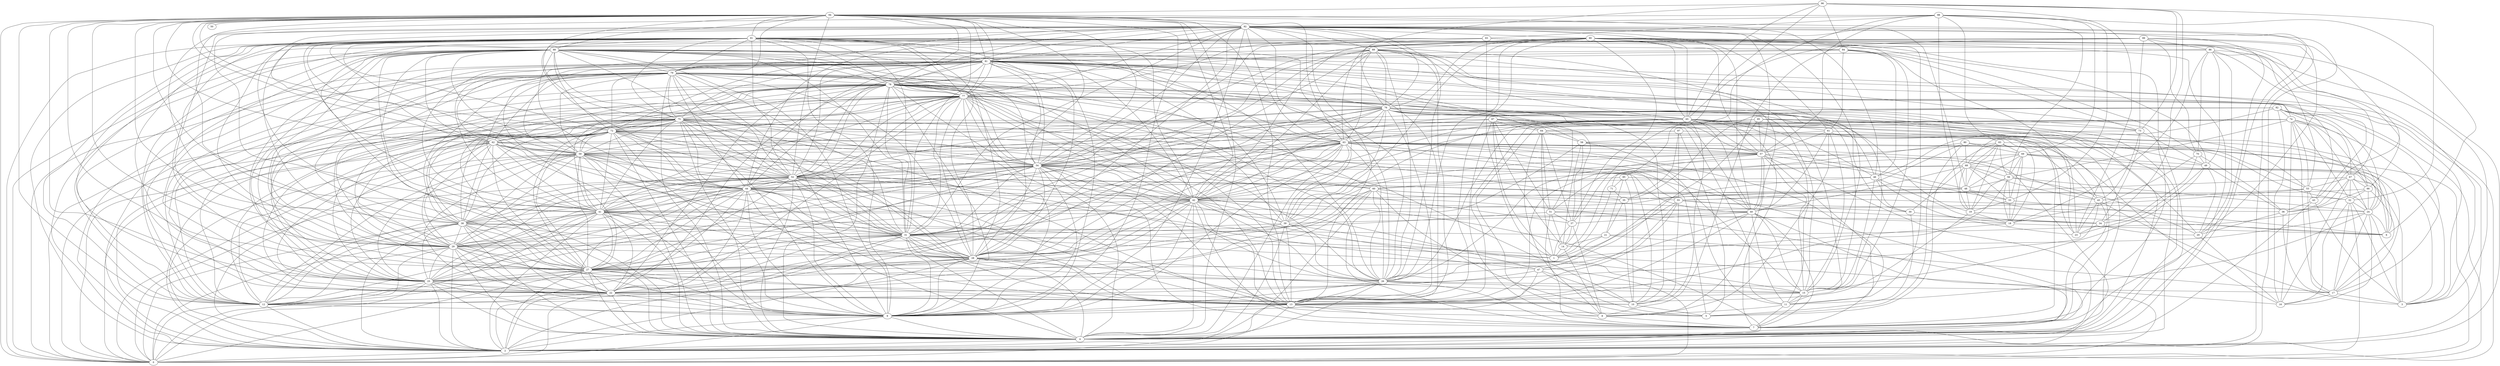 digraph "sensornet-topology" {
label = "";
rankdir="BT";"0"->"2" [arrowhead = "both"] 
"0"->"9" [arrowhead = "both"] 
"0"->"12" [arrowhead = "both"] 
"0"->"22" [arrowhead = "both"] 
"0"->"25" [arrowhead = "both"] 
"0"->"27" [arrowhead = "both"] 
"0"->"29" [arrowhead = "both"] 
"0"->"31" [arrowhead = "both"] 
"0"->"38" [arrowhead = "both"] 
"0"->"41" [arrowhead = "both"] 
"0"->"44" [arrowhead = "both"] 
"0"->"52" [arrowhead = "both"] 
"0"->"59" [arrowhead = "both"] 
"0"->"60" [arrowhead = "both"] 
"0"->"62" [arrowhead = "both"] 
"0"->"72" [arrowhead = "both"] 
"0"->"75" [arrowhead = "both"] 
"0"->"77" [arrowhead = "both"] 
"0"->"79" [arrowhead = "both"] 
"0"->"80" [arrowhead = "both"] 
"0"->"81" [arrowhead = "both"] 
"0"->"87" [arrowhead = "both"] 
"0"->"88" [arrowhead = "both"] 
"0"->"91" [arrowhead = "both"] 
"0"->"94" [arrowhead = "both"] 
"1"->"14" [arrowhead = "both"] 
"1"->"18" [arrowhead = "both"] 
"1"->"21" [arrowhead = "both"] 
"1"->"31" [arrowhead = "both"] 
"1"->"37" [arrowhead = "both"] 
"1"->"52" [arrowhead = "both"] 
"1"->"64" [arrowhead = "both"] 
"1"->"68" [arrowhead = "both"] 
"1"->"71" [arrowhead = "both"] 
"1"->"87" [arrowhead = "both"] 
"1"->"93" [arrowhead = "both"] 
"2"->"4" [arrowhead = "both"] 
"2"->"9" [arrowhead = "both"] 
"2"->"12" [arrowhead = "both"] 
"2"->"13" [arrowhead = "both"] 
"2"->"22" [arrowhead = "both"] 
"2"->"25" [arrowhead = "both"] 
"2"->"27" [arrowhead = "both"] 
"2"->"28" [arrowhead = "both"] 
"2"->"29" [arrowhead = "both"] 
"2"->"31" [arrowhead = "both"] 
"2"->"32" [arrowhead = "both"] 
"2"->"38" [arrowhead = "both"] 
"2"->"41" [arrowhead = "both"] 
"2"->"42" [arrowhead = "both"] 
"2"->"44" [arrowhead = "both"] 
"2"->"54" [arrowhead = "both"] 
"2"->"59" [arrowhead = "both"] 
"2"->"62" [arrowhead = "both"] 
"2"->"63" [arrowhead = "both"] 
"2"->"72" [arrowhead = "both"] 
"2"->"75" [arrowhead = "both"] 
"2"->"77" [arrowhead = "both"] 
"2"->"78" [arrowhead = "both"] 
"2"->"79" [arrowhead = "both"] 
"2"->"81" [arrowhead = "both"] 
"2"->"88" [arrowhead = "both"] 
"2"->"90" [arrowhead = "both"] 
"2"->"91" [arrowhead = "both"] 
"2"->"92" [arrowhead = "both"] 
"2"->"94" [arrowhead = "both"] 
"3"->"17" [arrowhead = "both"] 
"3"->"24" [arrowhead = "both"] 
"3"->"32" [arrowhead = "both"] 
"3"->"43" [arrowhead = "both"] 
"3"->"45" [arrowhead = "both"] 
"3"->"58" [arrowhead = "both"] 
"3"->"67" [arrowhead = "both"] 
"3"->"74" [arrowhead = "both"] 
"3"->"78" [arrowhead = "both"] 
"3"->"86" [arrowhead = "both"] 
"3"->"93" [arrowhead = "both"] 
"4"->"7" [arrowhead = "both"] 
"4"->"9" [arrowhead = "both"] 
"4"->"13" [arrowhead = "both"] 
"4"->"22" [arrowhead = "both"] 
"4"->"25" [arrowhead = "both"] 
"4"->"26" [arrowhead = "both"] 
"4"->"27" [arrowhead = "both"] 
"4"->"28" [arrowhead = "both"] 
"4"->"29" [arrowhead = "both"] 
"4"->"31" [arrowhead = "both"] 
"4"->"38" [arrowhead = "both"] 
"4"->"39" [arrowhead = "both"] 
"4"->"40" [arrowhead = "both"] 
"4"->"41" [arrowhead = "both"] 
"4"->"42" [arrowhead = "both"] 
"4"->"43" [arrowhead = "both"] 
"4"->"44" [arrowhead = "both"] 
"4"->"52" [arrowhead = "both"] 
"4"->"57" [arrowhead = "both"] 
"4"->"59" [arrowhead = "both"] 
"4"->"61" [arrowhead = "both"] 
"4"->"63" [arrowhead = "both"] 
"4"->"72" [arrowhead = "both"] 
"4"->"75" [arrowhead = "both"] 
"4"->"76" [arrowhead = "both"] 
"4"->"77" [arrowhead = "both"] 
"4"->"78" [arrowhead = "both"] 
"4"->"79" [arrowhead = "both"] 
"4"->"81" [arrowhead = "both"] 
"4"->"88" [arrowhead = "both"] 
"4"->"89" [arrowhead = "both"] 
"4"->"90" [arrowhead = "both"] 
"4"->"91" [arrowhead = "both"] 
"4"->"92" [arrowhead = "both"] 
"4"->"94" [arrowhead = "both"] 
"5"->"10" [arrowhead = "both"] 
"5"->"13" [arrowhead = "both"] 
"5"->"30" [arrowhead = "both"] 
"5"->"47" [arrowhead = "both"] 
"5"->"60" [arrowhead = "both"] 
"5"->"63" [arrowhead = "both"] 
"5"->"80" [arrowhead = "both"] 
"5"->"83" [arrowhead = "both"] 
"5"->"97" [arrowhead = "both"] 
"6"->"18" [arrowhead = "both"] 
"6"->"19" [arrowhead = "both"] 
"6"->"24" [arrowhead = "both"] 
"6"->"33" [arrowhead = "both"] 
"6"->"48" [arrowhead = "both"] 
"6"->"68" [arrowhead = "both"] 
"6"->"69" [arrowhead = "both"] 
"6"->"83" [arrowhead = "both"] 
"6"->"98" [arrowhead = "both"] 
"7"->"8" [arrowhead = "both"] 
"7"->"11" [arrowhead = "both"] 
"7"->"13" [arrowhead = "both"] 
"7"->"15" [arrowhead = "both"] 
"7"->"26" [arrowhead = "both"] 
"7"->"40" [arrowhead = "both"] 
"7"->"42" [arrowhead = "both"] 
"7"->"45" [arrowhead = "both"] 
"7"->"51" [arrowhead = "both"] 
"7"->"54" [arrowhead = "both"] 
"7"->"58" [arrowhead = "both"] 
"7"->"61" [arrowhead = "both"] 
"7"->"63" [arrowhead = "both"] 
"7"->"65" [arrowhead = "both"] 
"7"->"76" [arrowhead = "both"] 
"7"->"90" [arrowhead = "both"] 
"7"->"92" [arrowhead = "both"] 
"8"->"11" [arrowhead = "both"] 
"8"->"14" [arrowhead = "both"] 
"8"->"37" [arrowhead = "both"] 
"8"->"44" [arrowhead = "both"] 
"8"->"57" [arrowhead = "both"] 
"8"->"61" [arrowhead = "both"] 
"8"->"64" [arrowhead = "both"] 
"8"->"74" [arrowhead = "both"] 
"8"->"87" [arrowhead = "both"] 
"8"->"99" [arrowhead = "both"] 
"9"->"12" [arrowhead = "both"] 
"9"->"13" [arrowhead = "both"] 
"9"->"22" [arrowhead = "both"] 
"9"->"25" [arrowhead = "both"] 
"9"->"26" [arrowhead = "both"] 
"9"->"27" [arrowhead = "both"] 
"9"->"28" [arrowhead = "both"] 
"9"->"29" [arrowhead = "both"] 
"9"->"31" [arrowhead = "both"] 
"9"->"38" [arrowhead = "both"] 
"9"->"41" [arrowhead = "both"] 
"9"->"42" [arrowhead = "both"] 
"9"->"44" [arrowhead = "both"] 
"9"->"47" [arrowhead = "both"] 
"9"->"52" [arrowhead = "both"] 
"9"->"54" [arrowhead = "both"] 
"9"->"62" [arrowhead = "both"] 
"9"->"63" [arrowhead = "both"] 
"9"->"72" [arrowhead = "both"] 
"9"->"75" [arrowhead = "both"] 
"9"->"77" [arrowhead = "both"] 
"9"->"78" [arrowhead = "both"] 
"9"->"79" [arrowhead = "both"] 
"9"->"81" [arrowhead = "both"] 
"9"->"88" [arrowhead = "both"] 
"9"->"91" [arrowhead = "both"] 
"9"->"92" [arrowhead = "both"] 
"9"->"94" [arrowhead = "both"] 
"10"->"22" [arrowhead = "both"] 
"10"->"25" [arrowhead = "both"] 
"10"->"29" [arrowhead = "both"] 
"10"->"35" [arrowhead = "both"] 
"10"->"47" [arrowhead = "both"] 
"10"->"55" [arrowhead = "both"] 
"10"->"65" [arrowhead = "both"] 
"10"->"72" [arrowhead = "both"] 
"10"->"75" [arrowhead = "both"] 
"10"->"79" [arrowhead = "both"] 
"10"->"85" [arrowhead = "both"] 
"11"->"15" [arrowhead = "both"] 
"11"->"24" [arrowhead = "both"] 
"11"->"40" [arrowhead = "both"] 
"11"->"57" [arrowhead = "both"] 
"11"->"58" [arrowhead = "both"] 
"11"->"65" [arrowhead = "both"] 
"11"->"87" [arrowhead = "both"] 
"11"->"90" [arrowhead = "both"] 
"11"->"91" [arrowhead = "both"] 
"12"->"22" [arrowhead = "both"] 
"12"->"25" [arrowhead = "both"] 
"12"->"27" [arrowhead = "both"] 
"12"->"29" [arrowhead = "both"] 
"12"->"31" [arrowhead = "both"] 
"12"->"38" [arrowhead = "both"] 
"12"->"41" [arrowhead = "both"] 
"12"->"44" [arrowhead = "both"] 
"12"->"47" [arrowhead = "both"] 
"12"->"52" [arrowhead = "both"] 
"12"->"59" [arrowhead = "both"] 
"12"->"72" [arrowhead = "both"] 
"12"->"74" [arrowhead = "both"] 
"12"->"75" [arrowhead = "both"] 
"12"->"77" [arrowhead = "both"] 
"12"->"79" [arrowhead = "both"] 
"12"->"81" [arrowhead = "both"] 
"12"->"88" [arrowhead = "both"] 
"12"->"91" [arrowhead = "both"] 
"12"->"93" [arrowhead = "both"] 
"12"->"94" [arrowhead = "both"] 
"12"->"99" [arrowhead = "both"] 
"13"->"15" [arrowhead = "both"] 
"13"->"19" [arrowhead = "both"] 
"13"->"26" [arrowhead = "both"] 
"13"->"27" [arrowhead = "both"] 
"13"->"28" [arrowhead = "both"] 
"13"->"31" [arrowhead = "both"] 
"13"->"39" [arrowhead = "both"] 
"13"->"40" [arrowhead = "both"] 
"13"->"42" [arrowhead = "both"] 
"13"->"44" [arrowhead = "both"] 
"13"->"52" [arrowhead = "both"] 
"13"->"54" [arrowhead = "both"] 
"13"->"55" [arrowhead = "both"] 
"13"->"56" [arrowhead = "both"] 
"13"->"57" [arrowhead = "both"] 
"13"->"59" [arrowhead = "both"] 
"13"->"65" [arrowhead = "both"] 
"13"->"75" [arrowhead = "both"] 
"13"->"76" [arrowhead = "both"] 
"13"->"77" [arrowhead = "both"] 
"13"->"78" [arrowhead = "both"] 
"13"->"81" [arrowhead = "both"] 
"13"->"89" [arrowhead = "both"] 
"13"->"90" [arrowhead = "both"] 
"13"->"92" [arrowhead = "both"] 
"13"->"94" [arrowhead = "both"] 
"14"->"21" [arrowhead = "both"] 
"14"->"24" [arrowhead = "both"] 
"14"->"37" [arrowhead = "both"] 
"14"->"51" [arrowhead = "both"] 
"14"->"58" [arrowhead = "both"] 
"14"->"76" [arrowhead = "both"] 
"14"->"87" [arrowhead = "both"] 
"15"->"26" [arrowhead = "both"] 
"15"->"28" [arrowhead = "both"] 
"15"->"39" [arrowhead = "both"] 
"15"->"40" [arrowhead = "both"] 
"15"->"42" [arrowhead = "both"] 
"15"->"46" [arrowhead = "both"] 
"15"->"49" [arrowhead = "both"] 
"15"->"57" [arrowhead = "both"] 
"15"->"61" [arrowhead = "both"] 
"15"->"63" [arrowhead = "both"] 
"15"->"76" [arrowhead = "both"] 
"15"->"78" [arrowhead = "both"] 
"15"->"89" [arrowhead = "both"] 
"15"->"90" [arrowhead = "both"] 
"15"->"92" [arrowhead = "both"] 
"16"->"17" [arrowhead = "both"] 
"16"->"20" [arrowhead = "both"] 
"16"->"24" [arrowhead = "both"] 
"16"->"32" [arrowhead = "both"] 
"16"->"41" [arrowhead = "both"] 
"16"->"67" [arrowhead = "both"] 
"16"->"74" [arrowhead = "both"] 
"16"->"82" [arrowhead = "both"] 
"16"->"97" [arrowhead = "both"] 
"17"->"21" [arrowhead = "both"] 
"17"->"24" [arrowhead = "both"] 
"17"->"26" [arrowhead = "both"] 
"17"->"32" [arrowhead = "both"] 
"17"->"36" [arrowhead = "both"] 
"17"->"53" [arrowhead = "both"] 
"17"->"66" [arrowhead = "both"] 
"17"->"69" [arrowhead = "both"] 
"17"->"74" [arrowhead = "both"] 
"17"->"82" [arrowhead = "both"] 
"18"->"19" [arrowhead = "both"] 
"18"->"30" [arrowhead = "both"] 
"18"->"33" [arrowhead = "both"] 
"18"->"51" [arrowhead = "both"] 
"18"->"56" [arrowhead = "both"] 
"18"->"69" [arrowhead = "both"] 
"18"->"70" [arrowhead = "both"] 
"18"->"83" [arrowhead = "both"] 
"18"->"86" [arrowhead = "both"] 
"19"->"33" [arrowhead = "both"] 
"19"->"48" [arrowhead = "both"] 
"19"->"56" [arrowhead = "both"] 
"19"->"68" [arrowhead = "both"] 
"19"->"77" [arrowhead = "both"] 
"19"->"83" [arrowhead = "both"] 
"19"->"98" [arrowhead = "both"] 
"20"->"34" [arrowhead = "both"] 
"20"->"36" [arrowhead = "both"] 
"20"->"49" [arrowhead = "both"] 
"20"->"56" [arrowhead = "both"] 
"20"->"86" [arrowhead = "both"] 
"20"->"87" [arrowhead = "both"] 
"20"->"99" [arrowhead = "both"] 
"21"->"35" [arrowhead = "both"] 
"21"->"38" [arrowhead = "both"] 
"21"->"66" [arrowhead = "both"] 
"21"->"85" [arrowhead = "both"] 
"22"->"25" [arrowhead = "both"] 
"22"->"27" [arrowhead = "both"] 
"22"->"28" [arrowhead = "both"] 
"22"->"29" [arrowhead = "both"] 
"22"->"31" [arrowhead = "both"] 
"22"->"38" [arrowhead = "both"] 
"22"->"41" [arrowhead = "both"] 
"22"->"42" [arrowhead = "both"] 
"22"->"44" [arrowhead = "both"] 
"22"->"45" [arrowhead = "both"] 
"22"->"52" [arrowhead = "both"] 
"22"->"54" [arrowhead = "both"] 
"22"->"59" [arrowhead = "both"] 
"22"->"60" [arrowhead = "both"] 
"22"->"62" [arrowhead = "both"] 
"22"->"75" [arrowhead = "both"] 
"22"->"77" [arrowhead = "both"] 
"22"->"78" [arrowhead = "both"] 
"22"->"79" [arrowhead = "both"] 
"22"->"81" [arrowhead = "both"] 
"22"->"82" [arrowhead = "both"] 
"22"->"88" [arrowhead = "both"] 
"22"->"91" [arrowhead = "both"] 
"22"->"94" [arrowhead = "both"] 
"23"->"34" [arrowhead = "both"] 
"23"->"45" [arrowhead = "both"] 
"23"->"46" [arrowhead = "both"] 
"23"->"49" [arrowhead = "both"] 
"23"->"84" [arrowhead = "both"] 
"23"->"87" [arrowhead = "both"] 
"23"->"95" [arrowhead = "both"] 
"23"->"96" [arrowhead = "both"] 
"24"->"32" [arrowhead = "both"] 
"24"->"52" [arrowhead = "both"] 
"24"->"53" [arrowhead = "both"] 
"24"->"56" [arrowhead = "both"] 
"24"->"64" [arrowhead = "both"] 
"24"->"66" [arrowhead = "both"] 
"24"->"67" [arrowhead = "both"] 
"24"->"82" [arrowhead = "both"] 
"24"->"87" [arrowhead = "both"] 
"25"->"27" [arrowhead = "both"] 
"25"->"28" [arrowhead = "both"] 
"25"->"29" [arrowhead = "both"] 
"25"->"31" [arrowhead = "both"] 
"25"->"38" [arrowhead = "both"] 
"25"->"41" [arrowhead = "both"] 
"25"->"44" [arrowhead = "both"] 
"25"->"52" [arrowhead = "both"] 
"25"->"54" [arrowhead = "both"] 
"25"->"59" [arrowhead = "both"] 
"25"->"60" [arrowhead = "both"] 
"25"->"62" [arrowhead = "both"] 
"25"->"72" [arrowhead = "both"] 
"25"->"77" [arrowhead = "both"] 
"25"->"78" [arrowhead = "both"] 
"25"->"79" [arrowhead = "both"] 
"25"->"81" [arrowhead = "both"] 
"25"->"88" [arrowhead = "both"] 
"25"->"91" [arrowhead = "both"] 
"25"->"94" [arrowhead = "both"] 
"26"->"27" [arrowhead = "both"] 
"26"->"28" [arrowhead = "both"] 
"26"->"31" [arrowhead = "both"] 
"26"->"39" [arrowhead = "both"] 
"26"->"40" [arrowhead = "both"] 
"26"->"42" [arrowhead = "both"] 
"26"->"46" [arrowhead = "both"] 
"26"->"54" [arrowhead = "both"] 
"26"->"57" [arrowhead = "both"] 
"26"->"60" [arrowhead = "both"] 
"26"->"63" [arrowhead = "both"] 
"26"->"65" [arrowhead = "both"] 
"26"->"77" [arrowhead = "both"] 
"26"->"78" [arrowhead = "both"] 
"26"->"81" [arrowhead = "both"] 
"26"->"88" [arrowhead = "both"] 
"26"->"89" [arrowhead = "both"] 
"26"->"90" [arrowhead = "both"] 
"26"->"91" [arrowhead = "both"] 
"26"->"92" [arrowhead = "both"] 
"27"->"28" [arrowhead = "both"] 
"27"->"29" [arrowhead = "both"] 
"27"->"31" [arrowhead = "both"] 
"27"->"38" [arrowhead = "both"] 
"27"->"41" [arrowhead = "both"] 
"27"->"42" [arrowhead = "both"] 
"27"->"44" [arrowhead = "both"] 
"27"->"52" [arrowhead = "both"] 
"27"->"54" [arrowhead = "both"] 
"27"->"55" [arrowhead = "both"] 
"27"->"59" [arrowhead = "both"] 
"27"->"62" [arrowhead = "both"] 
"27"->"63" [arrowhead = "both"] 
"27"->"72" [arrowhead = "both"] 
"27"->"75" [arrowhead = "both"] 
"27"->"76" [arrowhead = "both"] 
"27"->"78" [arrowhead = "both"] 
"27"->"79" [arrowhead = "both"] 
"27"->"81" [arrowhead = "both"] 
"27"->"83" [arrowhead = "both"] 
"27"->"88" [arrowhead = "both"] 
"27"->"91" [arrowhead = "both"] 
"27"->"92" [arrowhead = "both"] 
"27"->"94" [arrowhead = "both"] 
"28"->"29" [arrowhead = "both"] 
"28"->"31" [arrowhead = "both"] 
"28"->"38" [arrowhead = "both"] 
"28"->"39" [arrowhead = "both"] 
"28"->"41" [arrowhead = "both"] 
"28"->"42" [arrowhead = "both"] 
"28"->"44" [arrowhead = "both"] 
"28"->"52" [arrowhead = "both"] 
"28"->"54" [arrowhead = "both"] 
"28"->"59" [arrowhead = "both"] 
"28"->"63" [arrowhead = "both"] 
"28"->"65" [arrowhead = "both"] 
"28"->"72" [arrowhead = "both"] 
"28"->"75" [arrowhead = "both"] 
"28"->"76" [arrowhead = "both"] 
"28"->"77" [arrowhead = "both"] 
"28"->"79" [arrowhead = "both"] 
"28"->"81" [arrowhead = "both"] 
"28"->"88" [arrowhead = "both"] 
"28"->"89" [arrowhead = "both"] 
"28"->"91" [arrowhead = "both"] 
"28"->"92" [arrowhead = "both"] 
"28"->"94" [arrowhead = "both"] 
"29"->"31" [arrowhead = "both"] 
"29"->"38" [arrowhead = "both"] 
"29"->"41" [arrowhead = "both"] 
"29"->"42" [arrowhead = "both"] 
"29"->"44" [arrowhead = "both"] 
"29"->"52" [arrowhead = "both"] 
"29"->"54" [arrowhead = "both"] 
"29"->"59" [arrowhead = "both"] 
"29"->"60" [arrowhead = "both"] 
"29"->"62" [arrowhead = "both"] 
"29"->"72" [arrowhead = "both"] 
"29"->"75" [arrowhead = "both"] 
"29"->"77" [arrowhead = "both"] 
"29"->"78" [arrowhead = "both"] 
"29"->"81" [arrowhead = "both"] 
"29"->"88" [arrowhead = "both"] 
"29"->"91" [arrowhead = "both"] 
"29"->"92" [arrowhead = "both"] 
"29"->"94" [arrowhead = "both"] 
"29"->"95" [arrowhead = "both"] 
"29"->"98" [arrowhead = "both"] 
"30"->"46" [arrowhead = "both"] 
"30"->"55" [arrowhead = "both"] 
"30"->"68" [arrowhead = "both"] 
"30"->"88" [arrowhead = "both"] 
"31"->"38" [arrowhead = "both"] 
"31"->"39" [arrowhead = "both"] 
"31"->"41" [arrowhead = "both"] 
"31"->"42" [arrowhead = "both"] 
"31"->"44" [arrowhead = "both"] 
"31"->"51" [arrowhead = "both"] 
"31"->"52" [arrowhead = "both"] 
"31"->"54" [arrowhead = "both"] 
"31"->"59" [arrowhead = "both"] 
"31"->"62" [arrowhead = "both"] 
"31"->"63" [arrowhead = "both"] 
"31"->"72" [arrowhead = "both"] 
"31"->"75" [arrowhead = "both"] 
"31"->"76" [arrowhead = "both"] 
"31"->"77" [arrowhead = "both"] 
"31"->"78" [arrowhead = "both"] 
"31"->"79" [arrowhead = "both"] 
"31"->"88" [arrowhead = "both"] 
"31"->"89" [arrowhead = "both"] 
"31"->"91" [arrowhead = "both"] 
"31"->"92" [arrowhead = "both"] 
"31"->"94" [arrowhead = "both"] 
"32"->"52" [arrowhead = "both"] 
"32"->"63" [arrowhead = "both"] 
"32"->"66" [arrowhead = "both"] 
"32"->"67" [arrowhead = "both"] 
"32"->"74" [arrowhead = "both"] 
"32"->"96" [arrowhead = "both"] 
"33"->"48" [arrowhead = "both"] 
"33"->"56" [arrowhead = "both"] 
"33"->"57" [arrowhead = "both"] 
"33"->"68" [arrowhead = "both"] 
"33"->"69" [arrowhead = "both"] 
"33"->"98" [arrowhead = "both"] 
"34"->"41" [arrowhead = "both"] 
"34"->"46" [arrowhead = "both"] 
"34"->"60" [arrowhead = "both"] 
"34"->"70" [arrowhead = "both"] 
"34"->"73" [arrowhead = "both"] 
"34"->"96" [arrowhead = "both"] 
"35"->"48" [arrowhead = "both"] 
"35"->"60" [arrowhead = "both"] 
"35"->"71" [arrowhead = "both"] 
"35"->"75" [arrowhead = "both"] 
"35"->"82" [arrowhead = "both"] 
"35"->"97" [arrowhead = "both"] 
"36"->"43" [arrowhead = "both"] 
"36"->"49" [arrowhead = "both"] 
"36"->"55" [arrowhead = "both"] 
"36"->"67" [arrowhead = "both"] 
"36"->"70" [arrowhead = "both"] 
"36"->"99" [arrowhead = "both"] 
"37"->"40" [arrowhead = "both"] 
"37"->"51" [arrowhead = "both"] 
"37"->"54" [arrowhead = "both"] 
"37"->"58" [arrowhead = "both"] 
"37"->"64" [arrowhead = "both"] 
"37"->"90" [arrowhead = "both"] 
"37"->"96" [arrowhead = "both"] 
"38"->"41" [arrowhead = "both"] 
"38"->"44" [arrowhead = "both"] 
"38"->"52" [arrowhead = "both"] 
"38"->"54" [arrowhead = "both"] 
"38"->"59" [arrowhead = "both"] 
"38"->"62" [arrowhead = "both"] 
"38"->"72" [arrowhead = "both"] 
"38"->"75" [arrowhead = "both"] 
"38"->"77" [arrowhead = "both"] 
"38"->"78" [arrowhead = "both"] 
"38"->"79" [arrowhead = "both"] 
"38"->"81" [arrowhead = "both"] 
"38"->"91" [arrowhead = "both"] 
"38"->"94" [arrowhead = "both"] 
"39"->"40" [arrowhead = "both"] 
"39"->"42" [arrowhead = "both"] 
"39"->"54" [arrowhead = "both"] 
"39"->"63" [arrowhead = "both"] 
"39"->"65" [arrowhead = "both"] 
"39"->"76" [arrowhead = "both"] 
"39"->"78" [arrowhead = "both"] 
"39"->"81" [arrowhead = "both"] 
"39"->"90" [arrowhead = "both"] 
"39"->"92" [arrowhead = "both"] 
"40"->"42" [arrowhead = "both"] 
"40"->"54" [arrowhead = "both"] 
"40"->"57" [arrowhead = "both"] 
"40"->"61" [arrowhead = "both"] 
"40"->"63" [arrowhead = "both"] 
"40"->"65" [arrowhead = "both"] 
"40"->"68" [arrowhead = "both"] 
"40"->"76" [arrowhead = "both"] 
"40"->"89" [arrowhead = "both"] 
"40"->"92" [arrowhead = "both"] 
"41"->"42" [arrowhead = "both"] 
"41"->"44" [arrowhead = "both"] 
"41"->"52" [arrowhead = "both"] 
"41"->"54" [arrowhead = "both"] 
"41"->"59" [arrowhead = "both"] 
"41"->"62" [arrowhead = "both"] 
"41"->"66" [arrowhead = "both"] 
"41"->"72" [arrowhead = "both"] 
"41"->"75" [arrowhead = "both"] 
"41"->"77" [arrowhead = "both"] 
"41"->"78" [arrowhead = "both"] 
"41"->"79" [arrowhead = "both"] 
"41"->"81" [arrowhead = "both"] 
"41"->"84" [arrowhead = "both"] 
"41"->"87" [arrowhead = "both"] 
"41"->"88" [arrowhead = "both"] 
"41"->"92" [arrowhead = "both"] 
"41"->"93" [arrowhead = "both"] 
"41"->"94" [arrowhead = "both"] 
"42"->"44" [arrowhead = "both"] 
"42"->"48" [arrowhead = "both"] 
"42"->"52" [arrowhead = "both"] 
"42"->"54" [arrowhead = "both"] 
"42"->"57" [arrowhead = "both"] 
"42"->"59" [arrowhead = "both"] 
"42"->"63" [arrowhead = "both"] 
"42"->"65" [arrowhead = "both"] 
"42"->"74" [arrowhead = "both"] 
"42"->"76" [arrowhead = "both"] 
"42"->"77" [arrowhead = "both"] 
"42"->"78" [arrowhead = "both"] 
"42"->"79" [arrowhead = "both"] 
"42"->"81" [arrowhead = "both"] 
"42"->"89" [arrowhead = "both"] 
"42"->"90" [arrowhead = "both"] 
"42"->"91" [arrowhead = "both"] 
"42"->"94" [arrowhead = "both"] 
"43"->"53" [arrowhead = "both"] 
"43"->"79" [arrowhead = "both"] 
"43"->"86" [arrowhead = "both"] 
"44"->"46" [arrowhead = "both"] 
"44"->"52" [arrowhead = "both"] 
"44"->"54" [arrowhead = "both"] 
"44"->"59" [arrowhead = "both"] 
"44"->"62" [arrowhead = "both"] 
"44"->"63" [arrowhead = "both"] 
"44"->"72" [arrowhead = "both"] 
"44"->"75" [arrowhead = "both"] 
"44"->"77" [arrowhead = "both"] 
"44"->"78" [arrowhead = "both"] 
"44"->"79" [arrowhead = "both"] 
"44"->"81" [arrowhead = "both"] 
"44"->"88" [arrowhead = "both"] 
"44"->"91" [arrowhead = "both"] 
"44"->"92" [arrowhead = "both"] 
"45"->"53" [arrowhead = "both"] 
"45"->"57" [arrowhead = "both"] 
"45"->"61" [arrowhead = "both"] 
"45"->"68" [arrowhead = "both"] 
"45"->"72" [arrowhead = "both"] 
"45"->"73" [arrowhead = "both"] 
"46"->"65" [arrowhead = "both"] 
"46"->"73" [arrowhead = "both"] 
"46"->"76" [arrowhead = "both"] 
"46"->"84" [arrowhead = "both"] 
"46"->"94" [arrowhead = "both"] 
"47"->"55" [arrowhead = "both"] 
"47"->"59" [arrowhead = "both"] 
"47"->"62" [arrowhead = "both"] 
"47"->"95" [arrowhead = "both"] 
"48"->"56" [arrowhead = "both"] 
"48"->"63" [arrowhead = "both"] 
"48"->"68" [arrowhead = "both"] 
"48"->"69" [arrowhead = "both"] 
"48"->"83" [arrowhead = "both"] 
"48"->"85" [arrowhead = "both"] 
"48"->"92" [arrowhead = "both"] 
"49"->"65" [arrowhead = "both"] 
"49"->"69" [arrowhead = "both"] 
"49"->"70" [arrowhead = "both"] 
"49"->"73" [arrowhead = "both"] 
"49"->"86" [arrowhead = "both"] 
"49"->"91" [arrowhead = "both"] 
"50"->"94" [arrowhead = "both"] 
"51"->"53" [arrowhead = "both"] 
"51"->"64" [arrowhead = "both"] 
"51"->"68" [arrowhead = "both"] 
"51"->"81" [arrowhead = "both"] 
"51"->"87" [arrowhead = "both"] 
"52"->"54" [arrowhead = "both"] 
"52"->"59" [arrowhead = "both"] 
"52"->"62" [arrowhead = "both"] 
"52"->"63" [arrowhead = "both"] 
"52"->"72" [arrowhead = "both"] 
"52"->"75" [arrowhead = "both"] 
"52"->"76" [arrowhead = "both"] 
"52"->"77" [arrowhead = "both"] 
"52"->"78" [arrowhead = "both"] 
"52"->"79" [arrowhead = "both"] 
"52"->"81" [arrowhead = "both"] 
"52"->"82" [arrowhead = "both"] 
"52"->"88" [arrowhead = "both"] 
"52"->"91" [arrowhead = "both"] 
"52"->"92" [arrowhead = "both"] 
"52"->"94" [arrowhead = "both"] 
"53"->"67" [arrowhead = "both"] 
"53"->"74" [arrowhead = "both"] 
"53"->"75" [arrowhead = "both"] 
"53"->"93" [arrowhead = "both"] 
"53"->"95" [arrowhead = "both"] 
"54"->"57" [arrowhead = "both"] 
"54"->"59" [arrowhead = "both"] 
"54"->"63" [arrowhead = "both"] 
"54"->"72" [arrowhead = "both"] 
"54"->"75" [arrowhead = "both"] 
"54"->"76" [arrowhead = "both"] 
"54"->"77" [arrowhead = "both"] 
"54"->"78" [arrowhead = "both"] 
"54"->"79" [arrowhead = "both"] 
"54"->"81" [arrowhead = "both"] 
"54"->"88" [arrowhead = "both"] 
"54"->"89" [arrowhead = "both"] 
"54"->"90" [arrowhead = "both"] 
"54"->"91" [arrowhead = "both"] 
"54"->"92" [arrowhead = "both"] 
"54"->"94" [arrowhead = "both"] 
"54"->"99" [arrowhead = "both"] 
"55"->"60" [arrowhead = "both"] 
"55"->"63" [arrowhead = "both"] 
"55"->"67" [arrowhead = "both"] 
"55"->"80" [arrowhead = "both"] 
"55"->"97" [arrowhead = "both"] 
"56"->"68" [arrowhead = "both"] 
"56"->"69" [arrowhead = "both"] 
"56"->"74" [arrowhead = "both"] 
"56"->"83" [arrowhead = "both"] 
"56"->"98" [arrowhead = "both"] 
"57"->"58" [arrowhead = "both"] 
"57"->"61" [arrowhead = "both"] 
"57"->"62" [arrowhead = "both"] 
"57"->"63" [arrowhead = "both"] 
"57"->"65" [arrowhead = "both"] 
"57"->"76" [arrowhead = "both"] 
"57"->"90" [arrowhead = "both"] 
"57"->"92" [arrowhead = "both"] 
"57"->"95" [arrowhead = "both"] 
"57"->"98" [arrowhead = "both"] 
"58"->"61" [arrowhead = "both"] 
"58"->"64" [arrowhead = "both"] 
"58"->"87" [arrowhead = "both"] 
"59"->"62" [arrowhead = "both"] 
"59"->"63" [arrowhead = "both"] 
"59"->"72" [arrowhead = "both"] 
"59"->"75" [arrowhead = "both"] 
"59"->"76" [arrowhead = "both"] 
"59"->"77" [arrowhead = "both"] 
"59"->"78" [arrowhead = "both"] 
"59"->"79" [arrowhead = "both"] 
"59"->"81" [arrowhead = "both"] 
"59"->"88" [arrowhead = "both"] 
"59"->"91" [arrowhead = "both"] 
"59"->"92" [arrowhead = "both"] 
"59"->"94" [arrowhead = "both"] 
"59"->"97" [arrowhead = "both"] 
"60"->"69" [arrowhead = "both"] 
"60"->"72" [arrowhead = "both"] 
"60"->"75" [arrowhead = "both"] 
"60"->"79" [arrowhead = "both"] 
"60"->"85" [arrowhead = "both"] 
"61"->"65" [arrowhead = "both"] 
"61"->"84" [arrowhead = "both"] 
"61"->"90" [arrowhead = "both"] 
"62"->"72" [arrowhead = "both"] 
"62"->"75" [arrowhead = "both"] 
"62"->"77" [arrowhead = "both"] 
"62"->"79" [arrowhead = "both"] 
"62"->"81" [arrowhead = "both"] 
"62"->"88" [arrowhead = "both"] 
"62"->"91" [arrowhead = "both"] 
"62"->"94" [arrowhead = "both"] 
"62"->"97" [arrowhead = "both"] 
"63"->"65" [arrowhead = "both"] 
"63"->"76" [arrowhead = "both"] 
"63"->"77" [arrowhead = "both"] 
"63"->"78" [arrowhead = "both"] 
"63"->"81" [arrowhead = "both"] 
"63"->"89" [arrowhead = "both"] 
"63"->"90" [arrowhead = "both"] 
"63"->"92" [arrowhead = "both"] 
"63"->"94" [arrowhead = "both"] 
"64"->"74" [arrowhead = "both"] 
"64"->"81" [arrowhead = "both"] 
"64"->"87" [arrowhead = "both"] 
"65"->"76" [arrowhead = "both"] 
"65"->"78" [arrowhead = "both"] 
"65"->"89" [arrowhead = "both"] 
"65"->"90" [arrowhead = "both"] 
"65"->"92" [arrowhead = "both"] 
"65"->"96" [arrowhead = "both"] 
"65"->"99" [arrowhead = "both"] 
"66"->"67" [arrowhead = "both"] 
"66"->"74" [arrowhead = "both"] 
"66"->"82" [arrowhead = "both"] 
"66"->"91" [arrowhead = "both"] 
"67"->"74" [arrowhead = "both"] 
"67"->"82" [arrowhead = "both"] 
"67"->"86" [arrowhead = "both"] 
"68"->"69" [arrowhead = "both"] 
"68"->"80" [arrowhead = "both"] 
"68"->"82" [arrowhead = "both"] 
"68"->"83" [arrowhead = "both"] 
"69"->"80" [arrowhead = "both"] 
"69"->"83" [arrowhead = "both"] 
"69"->"98" [arrowhead = "both"] 
"70"->"84" [arrowhead = "both"] 
"70"->"86" [arrowhead = "both"] 
"70"->"99" [arrowhead = "both"] 
"71"->"80" [arrowhead = "both"] 
"71"->"85" [arrowhead = "both"] 
"72"->"75" [arrowhead = "both"] 
"72"->"77" [arrowhead = "both"] 
"72"->"78" [arrowhead = "both"] 
"72"->"79" [arrowhead = "both"] 
"72"->"81" [arrowhead = "both"] 
"72"->"88" [arrowhead = "both"] 
"72"->"91" [arrowhead = "both"] 
"72"->"94" [arrowhead = "both"] 
"72"->"95" [arrowhead = "both"] 
"73"->"84" [arrowhead = "both"] 
"73"->"88" [arrowhead = "both"] 
"73"->"95" [arrowhead = "both"] 
"73"->"96" [arrowhead = "both"] 
"73"->"99" [arrowhead = "both"] 
"74"->"82" [arrowhead = "both"] 
"74"->"88" [arrowhead = "both"] 
"75"->"77" [arrowhead = "both"] 
"75"->"78" [arrowhead = "both"] 
"75"->"79" [arrowhead = "both"] 
"75"->"81" [arrowhead = "both"] 
"75"->"88" [arrowhead = "both"] 
"75"->"91" [arrowhead = "both"] 
"75"->"94" [arrowhead = "both"] 
"76"->"77" [arrowhead = "both"] 
"76"->"78" [arrowhead = "both"] 
"76"->"81" [arrowhead = "both"] 
"76"->"89" [arrowhead = "both"] 
"76"->"90" [arrowhead = "both"] 
"76"->"92" [arrowhead = "both"] 
"76"->"96" [arrowhead = "both"] 
"77"->"78" [arrowhead = "both"] 
"77"->"79" [arrowhead = "both"] 
"77"->"81" [arrowhead = "both"] 
"77"->"88" [arrowhead = "both"] 
"77"->"91" [arrowhead = "both"] 
"77"->"92" [arrowhead = "both"] 
"77"->"93" [arrowhead = "both"] 
"77"->"94" [arrowhead = "both"] 
"78"->"79" [arrowhead = "both"] 
"78"->"81" [arrowhead = "both"] 
"78"->"88" [arrowhead = "both"] 
"78"->"89" [arrowhead = "both"] 
"78"->"91" [arrowhead = "both"] 
"78"->"92" [arrowhead = "both"] 
"78"->"94" [arrowhead = "both"] 
"79"->"81" [arrowhead = "both"] 
"79"->"88" [arrowhead = "both"] 
"79"->"91" [arrowhead = "both"] 
"79"->"92" [arrowhead = "both"] 
"79"->"93" [arrowhead = "both"] 
"79"->"94" [arrowhead = "both"] 
"81"->"84" [arrowhead = "both"] 
"81"->"86" [arrowhead = "both"] 
"81"->"88" [arrowhead = "both"] 
"81"->"89" [arrowhead = "both"] 
"81"->"91" [arrowhead = "both"] 
"81"->"92" [arrowhead = "both"] 
"81"->"94" [arrowhead = "both"] 
"83"->"98" [arrowhead = "both"] 
"84"->"91" [arrowhead = "both"] 
"84"->"96" [arrowhead = "both"] 
"85"->"98" [arrowhead = "both"] 
"86"->"93" [arrowhead = "both"] 
"86"->"99" [arrowhead = "both"] 
"88"->"91" [arrowhead = "both"] 
"88"->"94" [arrowhead = "both"] 
"89"->"90" [arrowhead = "both"] 
"89"->"92" [arrowhead = "both"] 
"90"->"92" [arrowhead = "both"] 
"91"->"92" [arrowhead = "both"] 
"91"->"94" [arrowhead = "both"] 
"92"->"94" [arrowhead = "both"] 
"92"->"98" [arrowhead = "both"] 
"93"->"98" [arrowhead = "both"] 
"94"->"96" [arrowhead = "both"] 
}
